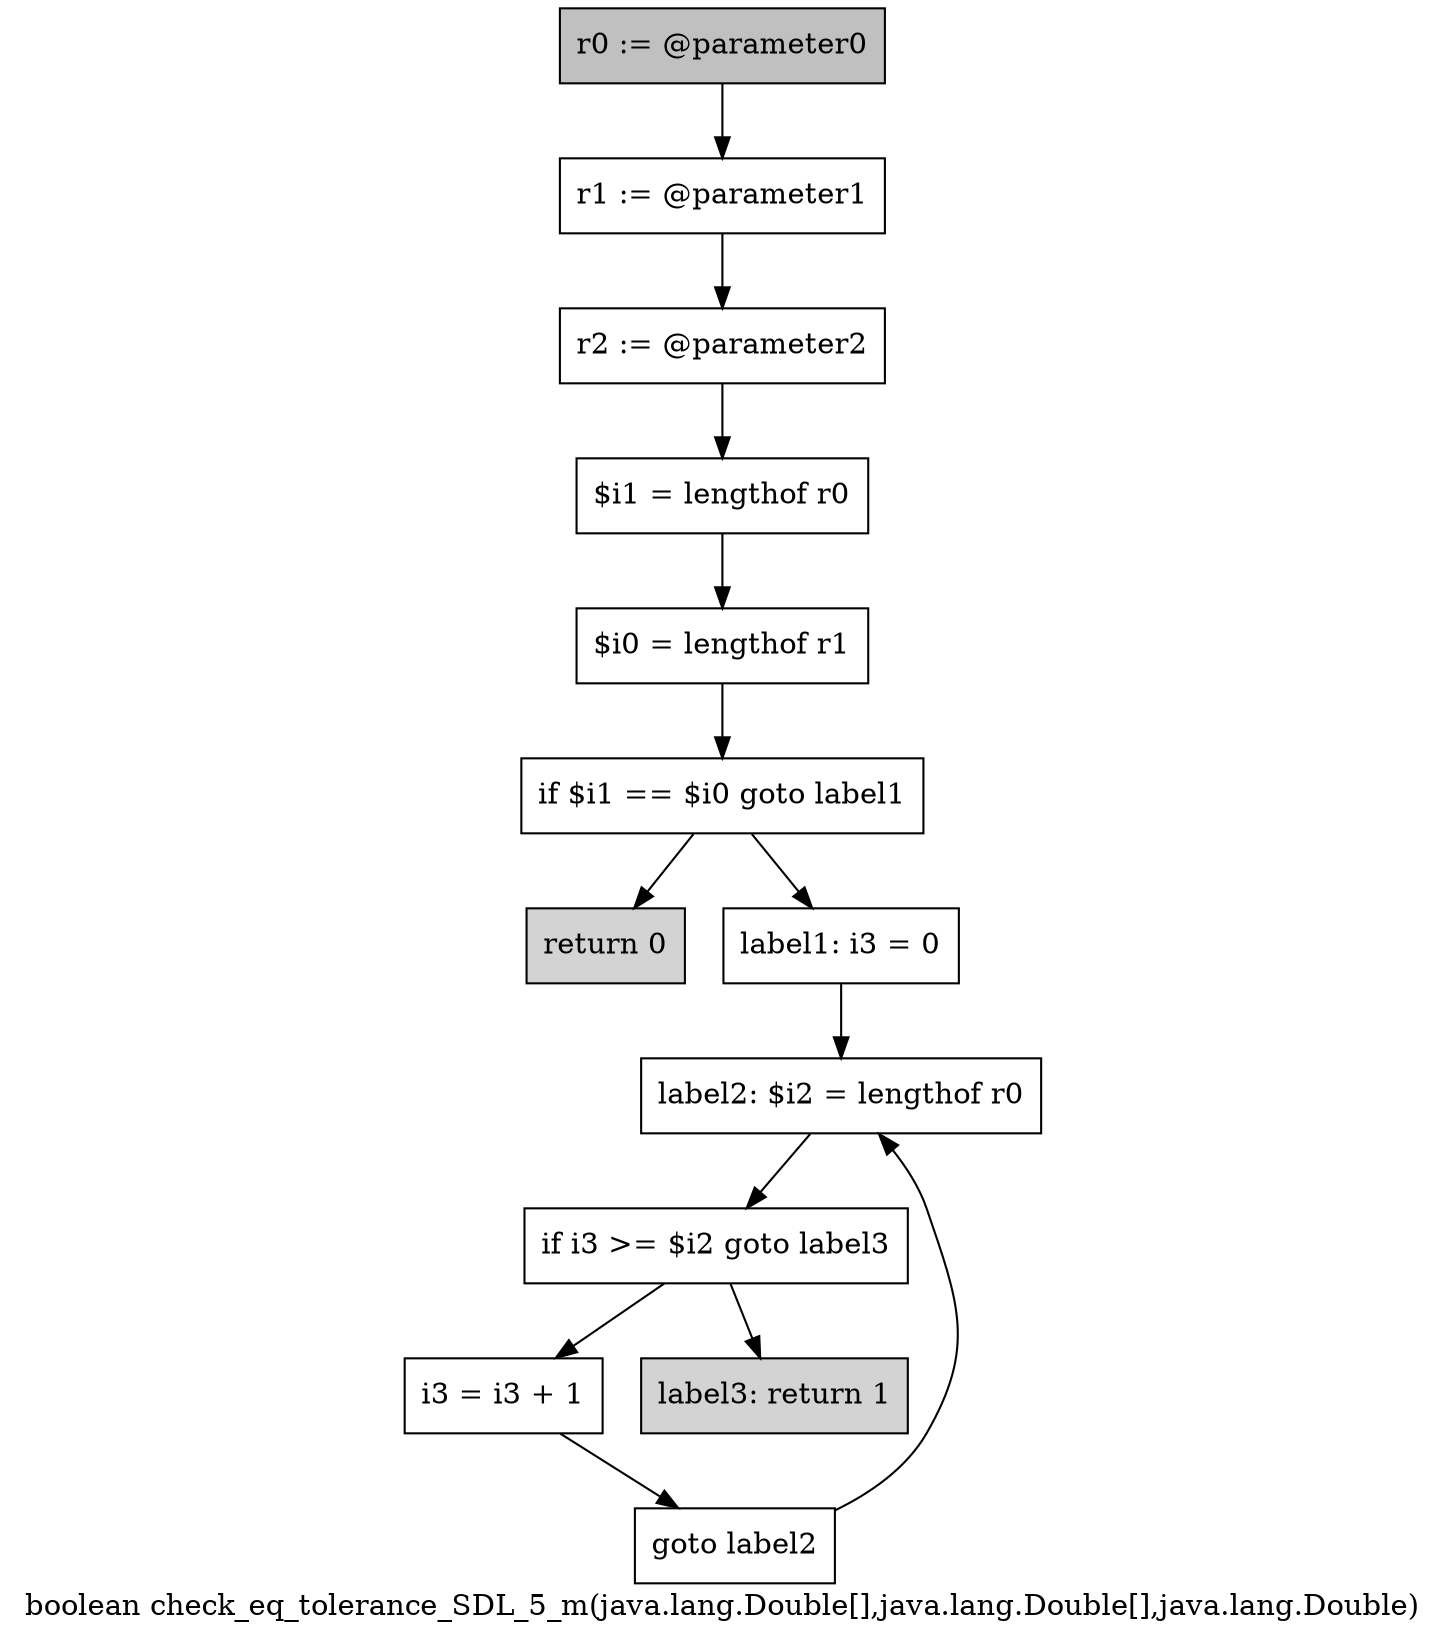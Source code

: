 digraph "boolean check_eq_tolerance_SDL_5_m(java.lang.Double[],java.lang.Double[],java.lang.Double)" {
    label="boolean check_eq_tolerance_SDL_5_m(java.lang.Double[],java.lang.Double[],java.lang.Double)";
    node [shape=box];
    "0" [style=filled,fillcolor=gray,label="r0 := @parameter0",];
    "1" [label="r1 := @parameter1",];
    "0"->"1";
    "2" [label="r2 := @parameter2",];
    "1"->"2";
    "3" [label="$i1 = lengthof r0",];
    "2"->"3";
    "4" [label="$i0 = lengthof r1",];
    "3"->"4";
    "5" [label="if $i1 == $i0 goto label1",];
    "4"->"5";
    "6" [style=filled,fillcolor=lightgray,label="return 0",];
    "5"->"6";
    "7" [label="label1: i3 = 0",];
    "5"->"7";
    "8" [label="label2: $i2 = lengthof r0",];
    "7"->"8";
    "9" [label="if i3 >= $i2 goto label3",];
    "8"->"9";
    "10" [label="i3 = i3 + 1",];
    "9"->"10";
    "12" [style=filled,fillcolor=lightgray,label="label3: return 1",];
    "9"->"12";
    "11" [label="goto label2",];
    "10"->"11";
    "11"->"8";
}
